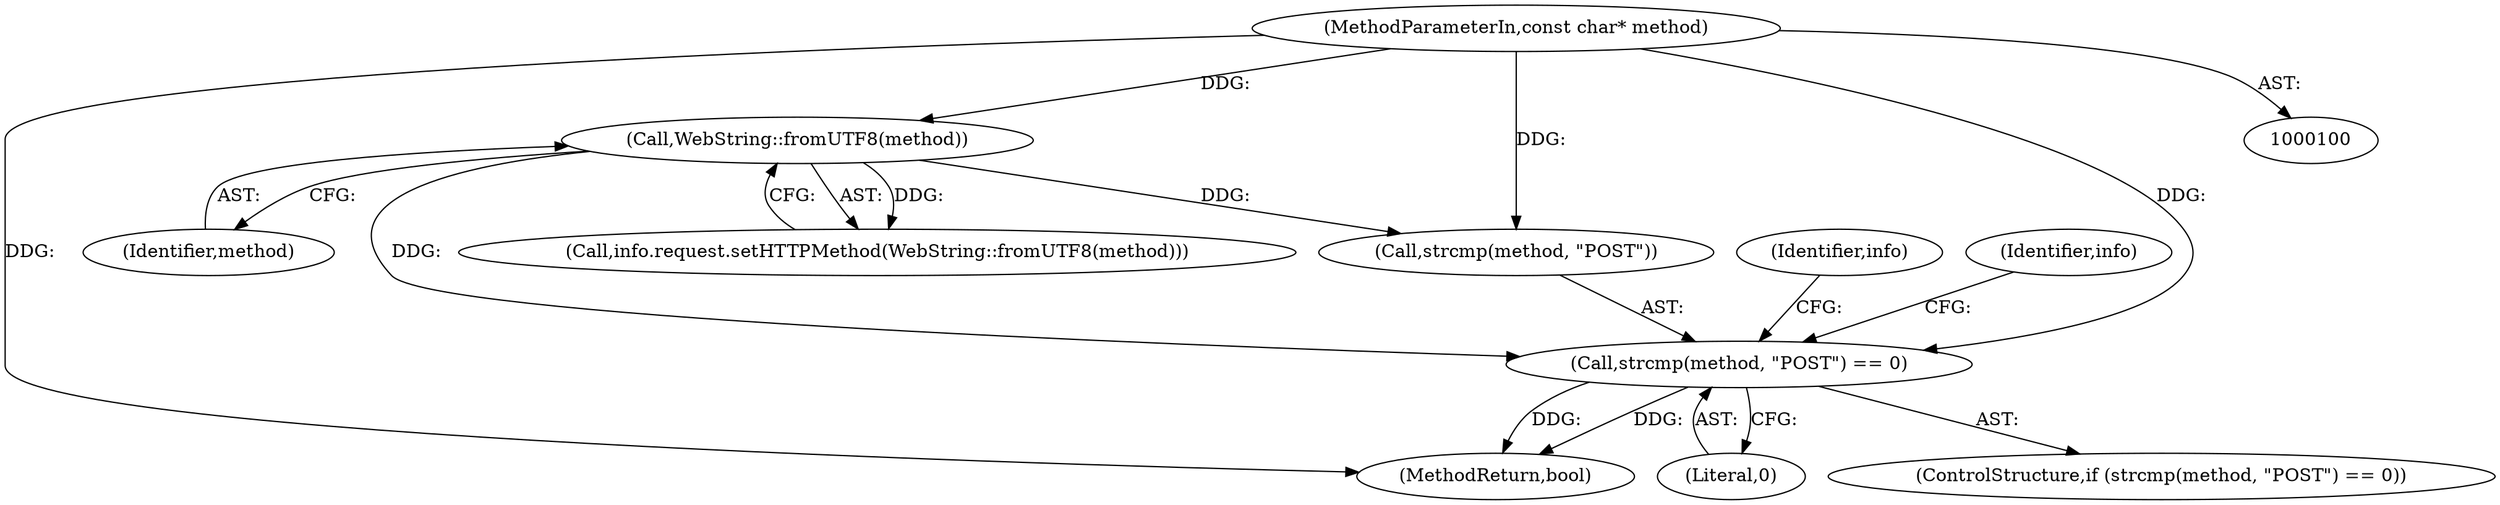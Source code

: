 digraph "0_Chrome_ea3d1d84be3d6f97bf50e76511c9e26af6895533_40@API" {
"1000152" [label="(Call,strcmp(method, \"POST\") == 0)"];
"1000136" [label="(Call,WebString::fromUTF8(method))"];
"1000104" [label="(MethodParameterIn,const char* method)"];
"1000152" [label="(Call,strcmp(method, \"POST\") == 0)"];
"1000136" [label="(Call,WebString::fromUTF8(method))"];
"1000104" [label="(MethodParameterIn,const char* method)"];
"1000161" [label="(Identifier,info)"];
"1000135" [label="(Call,info.request.setHTTPMethod(WebString::fromUTF8(method)))"];
"1000156" [label="(Literal,0)"];
"1000168" [label="(Identifier,info)"];
"1000137" [label="(Identifier,method)"];
"1000153" [label="(Call,strcmp(method, \"POST\"))"];
"1000209" [label="(MethodReturn,bool)"];
"1000151" [label="(ControlStructure,if (strcmp(method, \"POST\") == 0))"];
"1000152" -> "1000151"  [label="AST: "];
"1000152" -> "1000156"  [label="CFG: "];
"1000153" -> "1000152"  [label="AST: "];
"1000156" -> "1000152"  [label="AST: "];
"1000161" -> "1000152"  [label="CFG: "];
"1000168" -> "1000152"  [label="CFG: "];
"1000152" -> "1000209"  [label="DDG: "];
"1000152" -> "1000209"  [label="DDG: "];
"1000136" -> "1000152"  [label="DDG: "];
"1000104" -> "1000152"  [label="DDG: "];
"1000136" -> "1000135"  [label="AST: "];
"1000136" -> "1000137"  [label="CFG: "];
"1000137" -> "1000136"  [label="AST: "];
"1000135" -> "1000136"  [label="CFG: "];
"1000136" -> "1000135"  [label="DDG: "];
"1000104" -> "1000136"  [label="DDG: "];
"1000136" -> "1000153"  [label="DDG: "];
"1000104" -> "1000100"  [label="AST: "];
"1000104" -> "1000209"  [label="DDG: "];
"1000104" -> "1000153"  [label="DDG: "];
}
